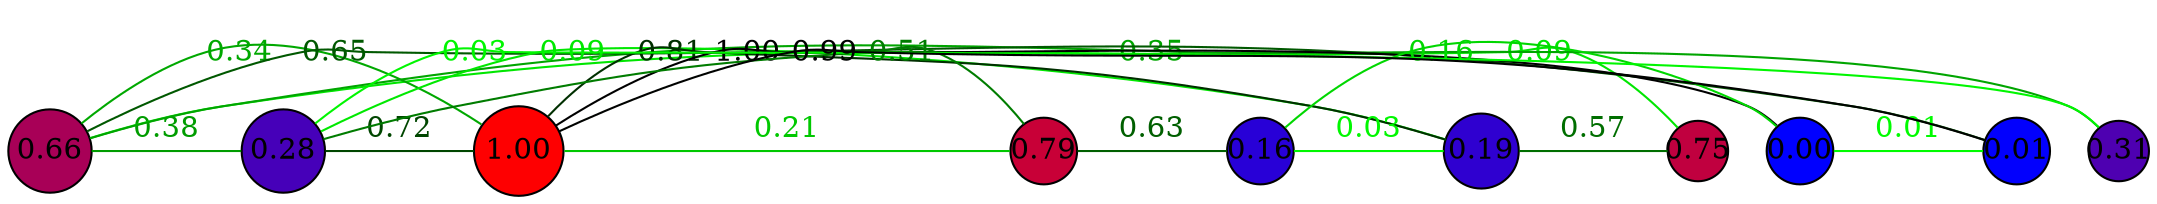 graph G {
    splines=true;
    overlap=false;
    sep="1.0";
    edge [minlen=2, constraint=false];
    0 [label="0.66", style=filled, fillcolor="#a80057", width=0.55, height=0.55, fixedsize=true, shape=circle];
    1 [label="0.19", style=filled, fillcolor="#2f00d0", width=0.50, height=0.50, fixedsize=true, shape=circle];
    2 [label="0.00", style=filled, fillcolor="#0000ff", width=0.45, height=0.45, fixedsize=true, shape=circle];
    3 [label="0.28", style=filled, fillcolor="#4600b9", width=0.55, height=0.55, fixedsize=true, shape=circle];
    4 [label="0.75", style=filled, fillcolor="#c0003f", width=0.40, height=0.40, fixedsize=true, shape=circle];
    5 [label="1.00", style=filled, fillcolor="#fe0001", width=0.60, height=0.60, fixedsize=true, shape=circle];
    6 [label="0.79", style=filled, fillcolor="#c80037", width=0.45, height=0.45, fixedsize=true, shape=circle];
    7 [label="0.31", style=filled, fillcolor="#4e00b1", width=0.40, height=0.40, fixedsize=true, shape=circle];
    8 [label="0.01", style=filled, fillcolor="#0200fd", width=0.45, height=0.45, fixedsize=true, shape=circle];
    9 [label="0.16", style=filled, fillcolor="#2800d7", width=0.45, height=0.45, fixedsize=true, shape=circle];
    0 -- 3 [weight=0.38, color="#009c00", fontcolor="#009c00", label="0.38"];
    0 -- 4 [weight=0.09, color="#00e600", fontcolor="#00e600", label="0.09"];
    0 -- 5 [weight=0.34, color="#00a800", fontcolor="#00a800", label="0.34"];
    0 -- 7 [weight=0.35, color="#00a500", fontcolor="#00a500", label="0.35"];
    0 -- 8 [weight=0.65, color="#005800", fontcolor="#005800", label="0.65"];
    1 -- 3 [weight=0.09, color="#00e800", fontcolor="#00e800", label="0.09"];
    1 -- 4 [weight=0.57, color="#006e00", fontcolor="#006e00", label="0.57"];
    1 -- 5 [weight=0.81, color="#002f00", fontcolor="#002f00", label="0.81"];
    1 -- 9 [weight=0.03, color="#00f700", fontcolor="#00f700", label="0.03"];
    2 -- 5 [weight=1.00, color="#000000", fontcolor="#000000", label="1.00"];
    2 -- 8 [weight=0.01, color="#00fc00", fontcolor="#00fc00", label="0.01"];
    2 -- 9 [weight=0.16, color="#00d700", fontcolor="#00d700", label="0.16"];
    3 -- 5 [weight=0.72, color="#004600", fontcolor="#004600", label="0.72"];
    3 -- 6 [weight=0.51, color="#007c00", fontcolor="#007c00", label="0.51"];
    3 -- 7 [weight=0.03, color="#00f600", fontcolor="#00f600", label="0.03"];
    5 -- 6 [weight=0.21, color="#00c800", fontcolor="#00c800", label="0.21"];
    5 -- 8 [weight=0.99, color="#000200", fontcolor="#000200", label="0.99"];
    6 -- 9 [weight=0.63, color="#005f00", fontcolor="#005f00", label="0.63"];
}
